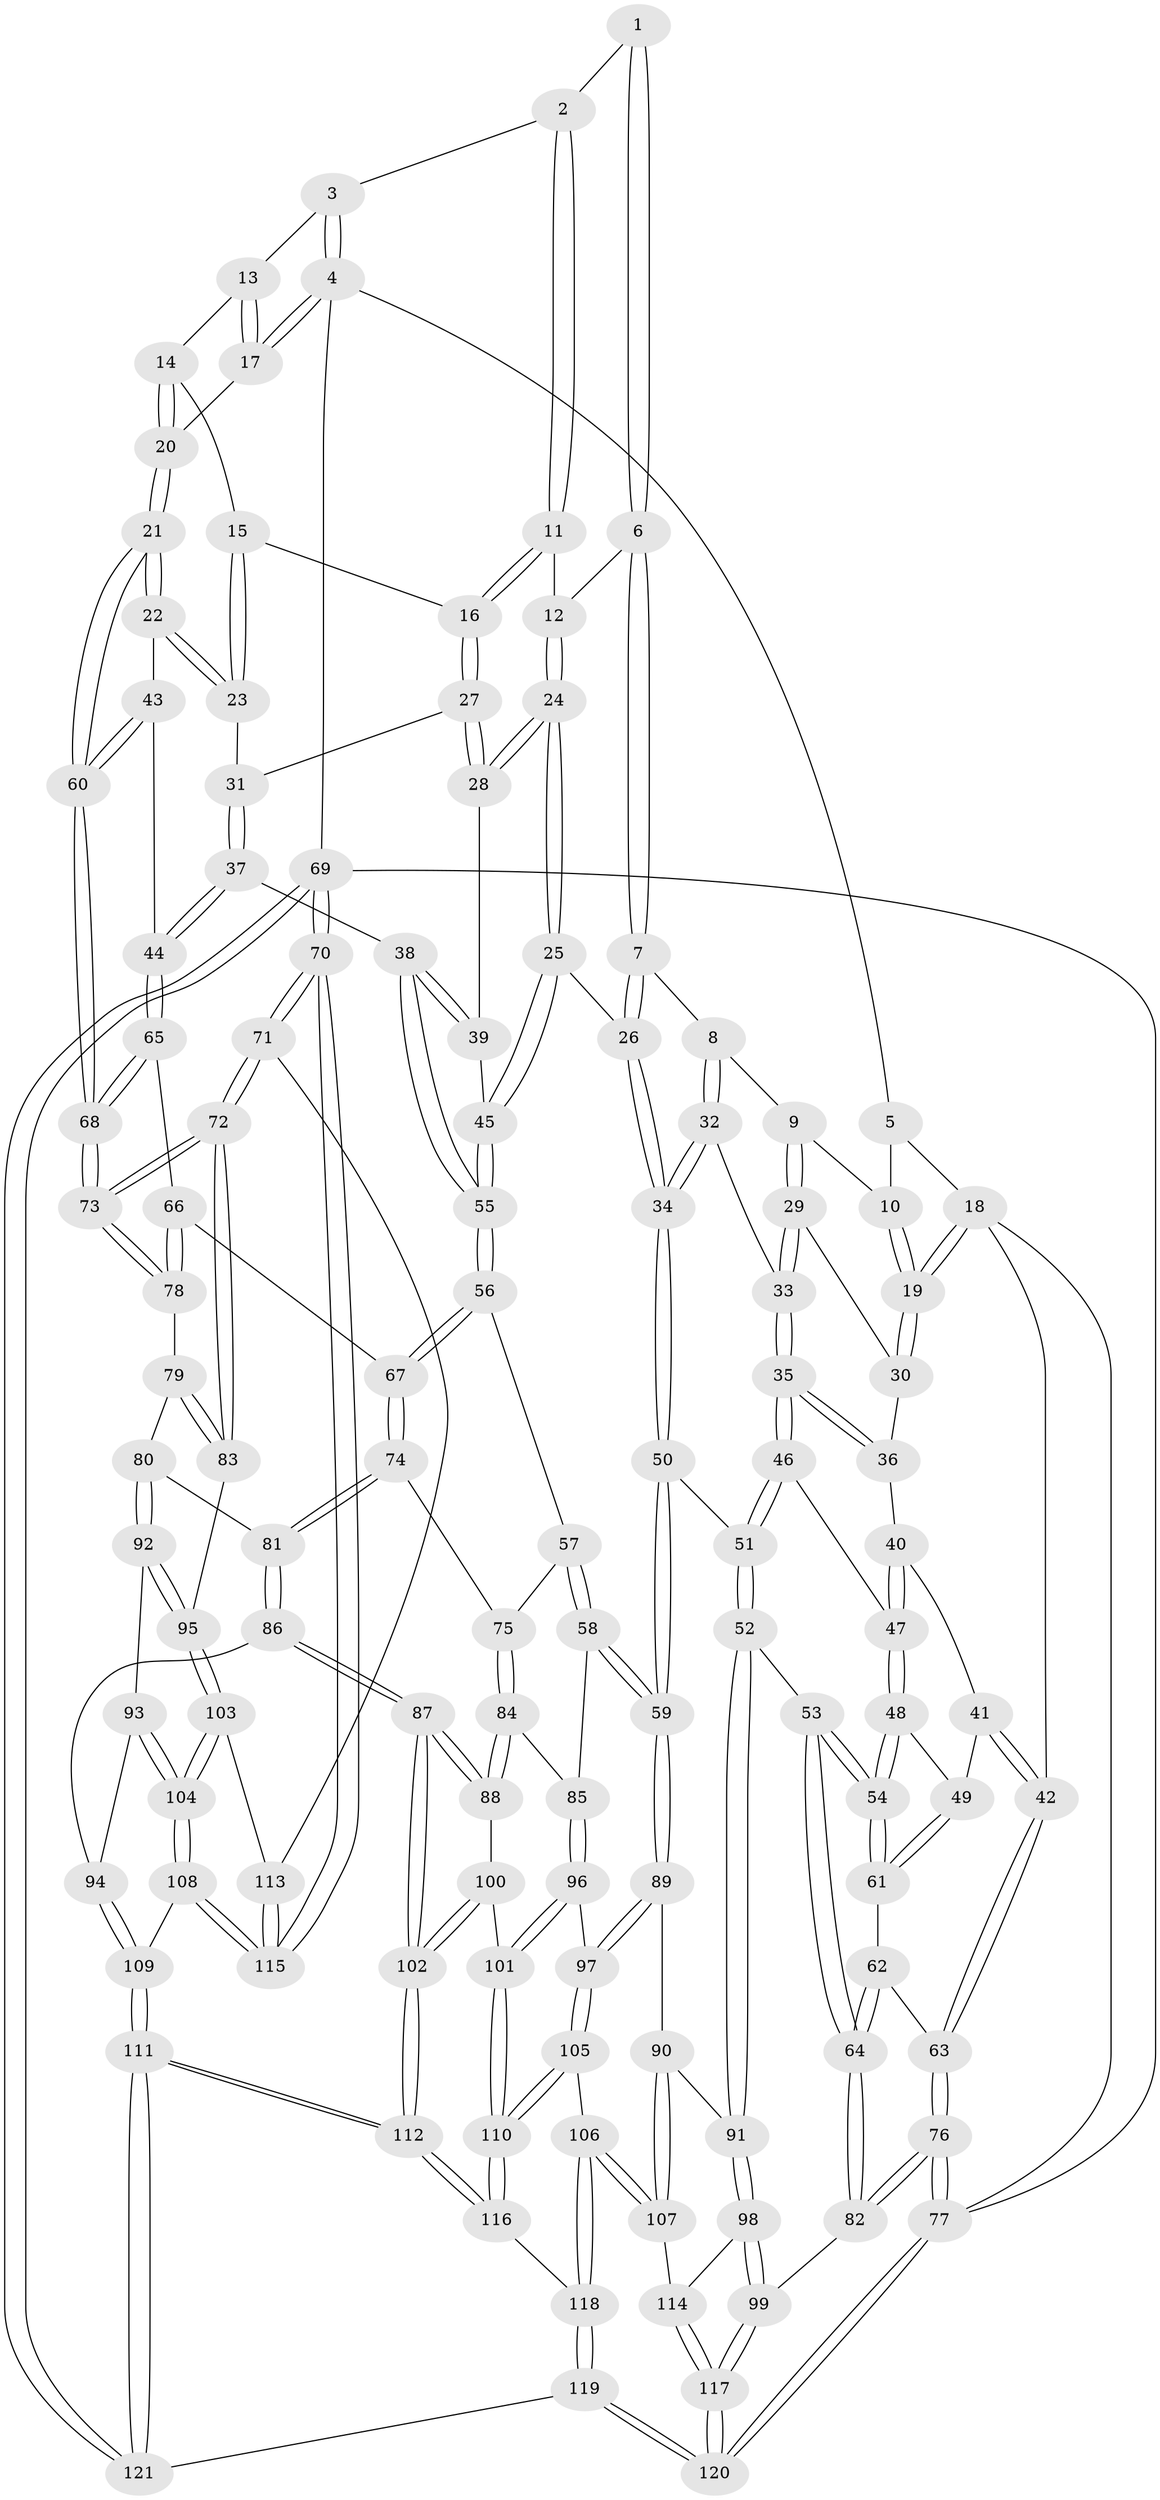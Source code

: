 // coarse degree distribution, {3: 0.43243243243243246, 4: 0.40540540540540543, 5: 0.05405405405405406, 2: 0.10810810810810811}
// Generated by graph-tools (version 1.1) at 2025/54/03/04/25 22:54:10]
// undirected, 121 vertices, 299 edges
graph export_dot {
  node [color=gray90,style=filled];
  1 [pos="+0.2922604711158373+0"];
  2 [pos="+0.6417082348036133+0"];
  3 [pos="+0.6940719867904137+0"];
  4 [pos="+1+0"];
  5 [pos="+0.215354634856131+0"];
  6 [pos="+0.37317696331119277+0.13384565557734865"];
  7 [pos="+0.33314509348390114+0.16808914785814089"];
  8 [pos="+0.27037055434221624+0.18668477752201976"];
  9 [pos="+0.22111340887945552+0.17371088741785826"];
  10 [pos="+0.17843943968424814+0.052689549968796545"];
  11 [pos="+0.5983727715176405+0.08492629362825536"];
  12 [pos="+0.5349140903020343+0.1309953933213512"];
  13 [pos="+0.8417896129970311+0.05505969952199019"];
  14 [pos="+0.8453048387157885+0.11236882055082399"];
  15 [pos="+0.8122460648781882+0.14233780799225804"];
  16 [pos="+0.7027009191888316+0.18614021812106366"];
  17 [pos="+1+0"];
  18 [pos="+0+0.12549012564642867"];
  19 [pos="+0+0.1571216434237058"];
  20 [pos="+1+0.2615866118207613"];
  21 [pos="+1+0.26539485787939293"];
  22 [pos="+0.9221692472576537+0.2924715312725397"];
  23 [pos="+0.9099343440141078+0.2895210450003229"];
  24 [pos="+0.5064889937676448+0.33716828237491936"];
  25 [pos="+0.46981983128137605+0.37957498010181984"];
  26 [pos="+0.4547987738497557+0.38180821537685167"];
  27 [pos="+0.7219819089649175+0.2616593617159911"];
  28 [pos="+0.6252311368702684+0.32941006909775594"];
  29 [pos="+0.12141013982411046+0.23180499939006577"];
  30 [pos="+0.0668550584624457+0.24374110951903058"];
  31 [pos="+0.7465408009830466+0.2839230639184272"];
  32 [pos="+0.28425396224720334+0.3678637804696773"];
  33 [pos="+0.23417374333013397+0.3945032393530201"];
  34 [pos="+0.4169145745131445+0.4029672023140775"];
  35 [pos="+0.22128770968184971+0.4096087872053974"];
  36 [pos="+0.08261578846996409+0.3294509537275497"];
  37 [pos="+0.7546961181351916+0.46805225457074684"];
  38 [pos="+0.7329398462493697+0.46612800468291204"];
  39 [pos="+0.6484511682205476+0.39284910089623026"];
  40 [pos="+0.06721204592349422+0.41455843513210155"];
  41 [pos="+0.05808709622195703+0.4208873308572583"];
  42 [pos="+0+0.4437565882888999"];
  43 [pos="+0.813250068332913+0.4478747606398993"];
  44 [pos="+0.774598433494192+0.48531559828923565"];
  45 [pos="+0.5462945689052825+0.46274945506865167"];
  46 [pos="+0.2160990923327281+0.4208231288307374"];
  47 [pos="+0.1635094135992739+0.4496344786061295"];
  48 [pos="+0.16135370739753846+0.45559869227691835"];
  49 [pos="+0.06532719468606801+0.5089283349187798"];
  50 [pos="+0.3432934120968771+0.6257202893223933"];
  51 [pos="+0.31520796254893596+0.6267280182531342"];
  52 [pos="+0.25079819892243843+0.6529299141130751"];
  53 [pos="+0.19196200605212166+0.6508399097408473"];
  54 [pos="+0.14603068387108523+0.5614275087615364"];
  55 [pos="+0.5729359935292451+0.5059307608891311"];
  56 [pos="+0.5685226887577323+0.5371993559277262"];
  57 [pos="+0.5563949653259354+0.5687591250830092"];
  58 [pos="+0.4240967013219473+0.651279649501506"];
  59 [pos="+0.39084204405572026+0.6548941248245626"];
  60 [pos="+1+0.34426292945393094"];
  61 [pos="+0.061640554171486145+0.5245702429726806"];
  62 [pos="+0.05585636014217859+0.5274142650266498"];
  63 [pos="+0+0.5408034941180921"];
  64 [pos="+0.055135969702380036+0.7232772125829595"];
  65 [pos="+0.7948974210754419+0.5292512180704385"];
  66 [pos="+0.7651610459526911+0.5975495667362575"];
  67 [pos="+0.7542233941897597+0.6058012776690131"];
  68 [pos="+1+0.5738767151523083"];
  69 [pos="+1+1"];
  70 [pos="+1+1"];
  71 [pos="+1+0.7720508600618984"];
  72 [pos="+1+0.6756328367726607"];
  73 [pos="+1+0.6110988745788342"];
  74 [pos="+0.6837674877397547+0.6854266687527094"];
  75 [pos="+0.6547572614813544+0.6846830824773569"];
  76 [pos="+0+0.7856694352154062"];
  77 [pos="+0+1"];
  78 [pos="+0.8453840388540237+0.6974559519179413"];
  79 [pos="+0.8430452548381627+0.7084692997785675"];
  80 [pos="+0.7364589094798212+0.7402014637998756"];
  81 [pos="+0.6879498116326074+0.6937727805012753"];
  82 [pos="+0.054989568543401306+0.7233829967824974"];
  83 [pos="+0.8490018099091524+0.7966043664184075"];
  84 [pos="+0.5810711716976753+0.7358928479942116"];
  85 [pos="+0.560261633236583+0.7311989239399038"];
  86 [pos="+0.6682581163366507+0.8348821160720382"];
  87 [pos="+0.6591353808461621+0.8401701531745505"];
  88 [pos="+0.584490718744263+0.7623611811403358"];
  89 [pos="+0.40383733823473006+0.7604169184750955"];
  90 [pos="+0.32127345588492184+0.8328705778262504"];
  91 [pos="+0.2495385798413354+0.8323895075192437"];
  92 [pos="+0.756502651689753+0.7756811711981605"];
  93 [pos="+0.7184602908467271+0.8245612641269426"];
  94 [pos="+0.6959244542146329+0.8359787188928675"];
  95 [pos="+0.8409097119604402+0.8117942401049086"];
  96 [pos="+0.4737350882059627+0.8277934253148054"];
  97 [pos="+0.42590063912624526+0.79721236357367"];
  98 [pos="+0.24697630105666296+0.8359455459738787"];
  99 [pos="+0.2025877332659478+0.8847159012725263"];
  100 [pos="+0.5634973734542508+0.813083773400642"];
  101 [pos="+0.4905213311578968+0.8482368753069139"];
  102 [pos="+0.6235084396618575+0.8997478206643894"];
  103 [pos="+0.8413048115613365+0.8164972685115668"];
  104 [pos="+0.7922385826349368+0.8635460407181276"];
  105 [pos="+0.39305030585279144+0.8703347844839208"];
  106 [pos="+0.3653631392448139+0.9033205964147255"];
  107 [pos="+0.3562574215716328+0.900157978231778"];
  108 [pos="+0.7636908574283443+0.9167496896931978"];
  109 [pos="+0.7610171910451276+0.9181272091939748"];
  110 [pos="+0.5095752805640399+0.9337517737245377"];
  111 [pos="+0.6159847084399779+1"];
  112 [pos="+0.5937861905399702+1"];
  113 [pos="+0.857091801423971+0.8339958148680108"];
  114 [pos="+0.33417007225394924+0.9064047225775621"];
  115 [pos="+0.9667531183382791+0.9946349052039865"];
  116 [pos="+0.5143858476507965+0.9481385069014404"];
  117 [pos="+0.1883066921673397+0.9859410518122522"];
  118 [pos="+0.3884748224447036+0.9461465742313442"];
  119 [pos="+0.16562674822919507+1"];
  120 [pos="+0.0513138466727076+1"];
  121 [pos="+0.6270603826149689+1"];
  1 -- 2;
  1 -- 6;
  1 -- 6;
  2 -- 3;
  2 -- 11;
  2 -- 11;
  3 -- 4;
  3 -- 4;
  3 -- 13;
  4 -- 5;
  4 -- 17;
  4 -- 17;
  4 -- 69;
  5 -- 10;
  5 -- 18;
  6 -- 7;
  6 -- 7;
  6 -- 12;
  7 -- 8;
  7 -- 26;
  7 -- 26;
  8 -- 9;
  8 -- 32;
  8 -- 32;
  9 -- 10;
  9 -- 29;
  9 -- 29;
  10 -- 19;
  10 -- 19;
  11 -- 12;
  11 -- 16;
  11 -- 16;
  12 -- 24;
  12 -- 24;
  13 -- 14;
  13 -- 17;
  13 -- 17;
  14 -- 15;
  14 -- 20;
  14 -- 20;
  15 -- 16;
  15 -- 23;
  15 -- 23;
  16 -- 27;
  16 -- 27;
  17 -- 20;
  18 -- 19;
  18 -- 19;
  18 -- 42;
  18 -- 77;
  19 -- 30;
  19 -- 30;
  20 -- 21;
  20 -- 21;
  21 -- 22;
  21 -- 22;
  21 -- 60;
  21 -- 60;
  22 -- 23;
  22 -- 23;
  22 -- 43;
  23 -- 31;
  24 -- 25;
  24 -- 25;
  24 -- 28;
  24 -- 28;
  25 -- 26;
  25 -- 45;
  25 -- 45;
  26 -- 34;
  26 -- 34;
  27 -- 28;
  27 -- 28;
  27 -- 31;
  28 -- 39;
  29 -- 30;
  29 -- 33;
  29 -- 33;
  30 -- 36;
  31 -- 37;
  31 -- 37;
  32 -- 33;
  32 -- 34;
  32 -- 34;
  33 -- 35;
  33 -- 35;
  34 -- 50;
  34 -- 50;
  35 -- 36;
  35 -- 36;
  35 -- 46;
  35 -- 46;
  36 -- 40;
  37 -- 38;
  37 -- 44;
  37 -- 44;
  38 -- 39;
  38 -- 39;
  38 -- 55;
  38 -- 55;
  39 -- 45;
  40 -- 41;
  40 -- 47;
  40 -- 47;
  41 -- 42;
  41 -- 42;
  41 -- 49;
  42 -- 63;
  42 -- 63;
  43 -- 44;
  43 -- 60;
  43 -- 60;
  44 -- 65;
  44 -- 65;
  45 -- 55;
  45 -- 55;
  46 -- 47;
  46 -- 51;
  46 -- 51;
  47 -- 48;
  47 -- 48;
  48 -- 49;
  48 -- 54;
  48 -- 54;
  49 -- 61;
  49 -- 61;
  50 -- 51;
  50 -- 59;
  50 -- 59;
  51 -- 52;
  51 -- 52;
  52 -- 53;
  52 -- 91;
  52 -- 91;
  53 -- 54;
  53 -- 54;
  53 -- 64;
  53 -- 64;
  54 -- 61;
  54 -- 61;
  55 -- 56;
  55 -- 56;
  56 -- 57;
  56 -- 67;
  56 -- 67;
  57 -- 58;
  57 -- 58;
  57 -- 75;
  58 -- 59;
  58 -- 59;
  58 -- 85;
  59 -- 89;
  59 -- 89;
  60 -- 68;
  60 -- 68;
  61 -- 62;
  62 -- 63;
  62 -- 64;
  62 -- 64;
  63 -- 76;
  63 -- 76;
  64 -- 82;
  64 -- 82;
  65 -- 66;
  65 -- 68;
  65 -- 68;
  66 -- 67;
  66 -- 78;
  66 -- 78;
  67 -- 74;
  67 -- 74;
  68 -- 73;
  68 -- 73;
  69 -- 70;
  69 -- 70;
  69 -- 121;
  69 -- 121;
  69 -- 77;
  70 -- 71;
  70 -- 71;
  70 -- 115;
  70 -- 115;
  71 -- 72;
  71 -- 72;
  71 -- 113;
  72 -- 73;
  72 -- 73;
  72 -- 83;
  72 -- 83;
  73 -- 78;
  73 -- 78;
  74 -- 75;
  74 -- 81;
  74 -- 81;
  75 -- 84;
  75 -- 84;
  76 -- 77;
  76 -- 77;
  76 -- 82;
  76 -- 82;
  77 -- 120;
  77 -- 120;
  78 -- 79;
  79 -- 80;
  79 -- 83;
  79 -- 83;
  80 -- 81;
  80 -- 92;
  80 -- 92;
  81 -- 86;
  81 -- 86;
  82 -- 99;
  83 -- 95;
  84 -- 85;
  84 -- 88;
  84 -- 88;
  85 -- 96;
  85 -- 96;
  86 -- 87;
  86 -- 87;
  86 -- 94;
  87 -- 88;
  87 -- 88;
  87 -- 102;
  87 -- 102;
  88 -- 100;
  89 -- 90;
  89 -- 97;
  89 -- 97;
  90 -- 91;
  90 -- 107;
  90 -- 107;
  91 -- 98;
  91 -- 98;
  92 -- 93;
  92 -- 95;
  92 -- 95;
  93 -- 94;
  93 -- 104;
  93 -- 104;
  94 -- 109;
  94 -- 109;
  95 -- 103;
  95 -- 103;
  96 -- 97;
  96 -- 101;
  96 -- 101;
  97 -- 105;
  97 -- 105;
  98 -- 99;
  98 -- 99;
  98 -- 114;
  99 -- 117;
  99 -- 117;
  100 -- 101;
  100 -- 102;
  100 -- 102;
  101 -- 110;
  101 -- 110;
  102 -- 112;
  102 -- 112;
  103 -- 104;
  103 -- 104;
  103 -- 113;
  104 -- 108;
  104 -- 108;
  105 -- 106;
  105 -- 110;
  105 -- 110;
  106 -- 107;
  106 -- 107;
  106 -- 118;
  106 -- 118;
  107 -- 114;
  108 -- 109;
  108 -- 115;
  108 -- 115;
  109 -- 111;
  109 -- 111;
  110 -- 116;
  110 -- 116;
  111 -- 112;
  111 -- 112;
  111 -- 121;
  111 -- 121;
  112 -- 116;
  112 -- 116;
  113 -- 115;
  113 -- 115;
  114 -- 117;
  114 -- 117;
  116 -- 118;
  117 -- 120;
  117 -- 120;
  118 -- 119;
  118 -- 119;
  119 -- 120;
  119 -- 120;
  119 -- 121;
}
